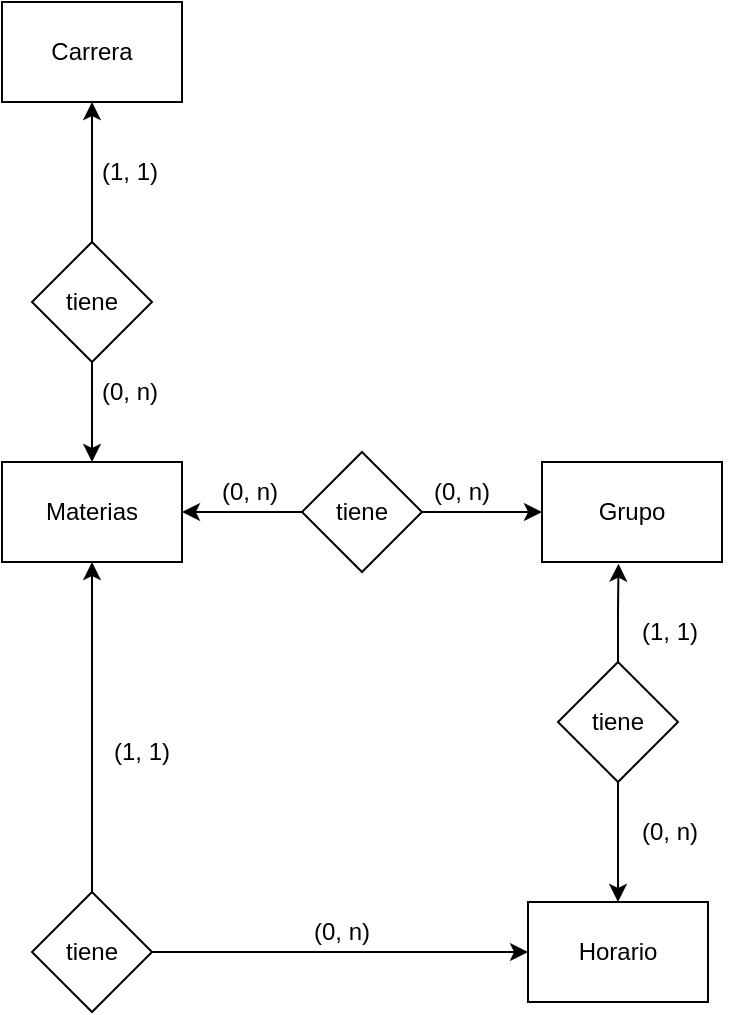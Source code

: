 <mxfile version="19.0.3" type="device"><diagram id="dOF8Ylt2jYgjSBvp6Paj" name="Página-1"><mxGraphModel dx="813" dy="494" grid="1" gridSize="10" guides="1" tooltips="1" connect="1" arrows="1" fold="1" page="1" pageScale="1" pageWidth="827" pageHeight="1169" math="0" shadow="0"><root><mxCell id="0"/><mxCell id="1" parent="0"/><mxCell id="eShNWsHpUpj-ZAUbC4du-1" value="Carrera" style="rounded=0;whiteSpace=wrap;html=1;" vertex="1" parent="1"><mxGeometry x="110" y="330" width="90" height="50" as="geometry"/></mxCell><mxCell id="eShNWsHpUpj-ZAUbC4du-2" value="Materias" style="rounded=0;whiteSpace=wrap;html=1;" vertex="1" parent="1"><mxGeometry x="110" y="560" width="90" height="50" as="geometry"/></mxCell><mxCell id="eShNWsHpUpj-ZAUbC4du-3" value="Horario" style="rounded=0;whiteSpace=wrap;html=1;" vertex="1" parent="1"><mxGeometry x="373" y="780" width="90" height="50" as="geometry"/></mxCell><mxCell id="eShNWsHpUpj-ZAUbC4du-4" value="Grupo" style="rounded=0;whiteSpace=wrap;html=1;" vertex="1" parent="1"><mxGeometry x="380" y="560" width="90" height="50" as="geometry"/></mxCell><mxCell id="eShNWsHpUpj-ZAUbC4du-15" style="edgeStyle=orthogonalEdgeStyle;rounded=0;orthogonalLoop=1;jettySize=auto;html=1;entryX=0.5;entryY=1;entryDx=0;entryDy=0;" edge="1" parent="1" source="eShNWsHpUpj-ZAUbC4du-5" target="eShNWsHpUpj-ZAUbC4du-1"><mxGeometry relative="1" as="geometry"/></mxCell><mxCell id="eShNWsHpUpj-ZAUbC4du-16" style="edgeStyle=orthogonalEdgeStyle;rounded=0;orthogonalLoop=1;jettySize=auto;html=1;entryX=0.5;entryY=0;entryDx=0;entryDy=0;" edge="1" parent="1" source="eShNWsHpUpj-ZAUbC4du-5" target="eShNWsHpUpj-ZAUbC4du-2"><mxGeometry relative="1" as="geometry"/></mxCell><mxCell id="eShNWsHpUpj-ZAUbC4du-5" value="tiene" style="rhombus;whiteSpace=wrap;html=1;" vertex="1" parent="1"><mxGeometry x="125" y="450" width="60" height="60" as="geometry"/></mxCell><mxCell id="eShNWsHpUpj-ZAUbC4du-8" value="(1, 1)" style="text;html=1;strokeColor=none;fillColor=none;align=center;verticalAlign=middle;whiteSpace=wrap;rounded=0;" vertex="1" parent="1"><mxGeometry x="144" y="400" width="60" height="30" as="geometry"/></mxCell><mxCell id="eShNWsHpUpj-ZAUbC4du-9" value="(0, n)" style="text;html=1;strokeColor=none;fillColor=none;align=center;verticalAlign=middle;whiteSpace=wrap;rounded=0;" vertex="1" parent="1"><mxGeometry x="144" y="510" width="60" height="30" as="geometry"/></mxCell><mxCell id="eShNWsHpUpj-ZAUbC4du-17" style="edgeStyle=orthogonalEdgeStyle;rounded=0;orthogonalLoop=1;jettySize=auto;html=1;entryX=1;entryY=0.5;entryDx=0;entryDy=0;" edge="1" parent="1" source="eShNWsHpUpj-ZAUbC4du-13" target="eShNWsHpUpj-ZAUbC4du-2"><mxGeometry relative="1" as="geometry"/></mxCell><mxCell id="eShNWsHpUpj-ZAUbC4du-18" style="edgeStyle=orthogonalEdgeStyle;rounded=0;orthogonalLoop=1;jettySize=auto;html=1;" edge="1" parent="1" source="eShNWsHpUpj-ZAUbC4du-13" target="eShNWsHpUpj-ZAUbC4du-4"><mxGeometry relative="1" as="geometry"/></mxCell><mxCell id="eShNWsHpUpj-ZAUbC4du-13" value="tiene" style="rhombus;whiteSpace=wrap;html=1;" vertex="1" parent="1"><mxGeometry x="260" y="555" width="60" height="60" as="geometry"/></mxCell><mxCell id="eShNWsHpUpj-ZAUbC4du-19" value="(0, n)" style="text;html=1;strokeColor=none;fillColor=none;align=center;verticalAlign=middle;whiteSpace=wrap;rounded=0;" vertex="1" parent="1"><mxGeometry x="204" y="560" width="60" height="30" as="geometry"/></mxCell><mxCell id="eShNWsHpUpj-ZAUbC4du-23" style="edgeStyle=orthogonalEdgeStyle;rounded=0;orthogonalLoop=1;jettySize=auto;html=1;" edge="1" parent="1" source="eShNWsHpUpj-ZAUbC4du-22" target="eShNWsHpUpj-ZAUbC4du-3"><mxGeometry relative="1" as="geometry"/></mxCell><mxCell id="eShNWsHpUpj-ZAUbC4du-24" style="edgeStyle=orthogonalEdgeStyle;rounded=0;orthogonalLoop=1;jettySize=auto;html=1;entryX=0.425;entryY=1.017;entryDx=0;entryDy=0;entryPerimeter=0;" edge="1" parent="1" source="eShNWsHpUpj-ZAUbC4du-22" target="eShNWsHpUpj-ZAUbC4du-4"><mxGeometry relative="1" as="geometry"/></mxCell><mxCell id="eShNWsHpUpj-ZAUbC4du-22" value="tiene" style="rhombus;whiteSpace=wrap;html=1;" vertex="1" parent="1"><mxGeometry x="388" y="660" width="60" height="60" as="geometry"/></mxCell><mxCell id="eShNWsHpUpj-ZAUbC4du-25" value="(0, n)" style="text;html=1;strokeColor=none;fillColor=none;align=center;verticalAlign=middle;whiteSpace=wrap;rounded=0;" vertex="1" parent="1"><mxGeometry x="310" y="560" width="60" height="30" as="geometry"/></mxCell><mxCell id="eShNWsHpUpj-ZAUbC4du-26" value="(1, 1)" style="text;html=1;strokeColor=none;fillColor=none;align=center;verticalAlign=middle;whiteSpace=wrap;rounded=0;" vertex="1" parent="1"><mxGeometry x="414" y="630" width="60" height="30" as="geometry"/></mxCell><mxCell id="eShNWsHpUpj-ZAUbC4du-29" style="edgeStyle=orthogonalEdgeStyle;rounded=0;orthogonalLoop=1;jettySize=auto;html=1;entryX=0;entryY=0.5;entryDx=0;entryDy=0;" edge="1" parent="1" source="eShNWsHpUpj-ZAUbC4du-28" target="eShNWsHpUpj-ZAUbC4du-3"><mxGeometry relative="1" as="geometry"/></mxCell><mxCell id="eShNWsHpUpj-ZAUbC4du-30" style="edgeStyle=orthogonalEdgeStyle;rounded=0;orthogonalLoop=1;jettySize=auto;html=1;entryX=0.5;entryY=1;entryDx=0;entryDy=0;" edge="1" parent="1" source="eShNWsHpUpj-ZAUbC4du-28" target="eShNWsHpUpj-ZAUbC4du-2"><mxGeometry relative="1" as="geometry"/></mxCell><mxCell id="eShNWsHpUpj-ZAUbC4du-28" value="tiene" style="rhombus;whiteSpace=wrap;html=1;" vertex="1" parent="1"><mxGeometry x="125" y="775" width="60" height="60" as="geometry"/></mxCell><mxCell id="eShNWsHpUpj-ZAUbC4du-31" value="(0, n)" style="text;html=1;strokeColor=none;fillColor=none;align=center;verticalAlign=middle;whiteSpace=wrap;rounded=0;" vertex="1" parent="1"><mxGeometry x="414" y="730" width="60" height="30" as="geometry"/></mxCell><mxCell id="eShNWsHpUpj-ZAUbC4du-32" value="(1, 1)" style="text;html=1;strokeColor=none;fillColor=none;align=center;verticalAlign=middle;whiteSpace=wrap;rounded=0;" vertex="1" parent="1"><mxGeometry x="150" y="690" width="60" height="30" as="geometry"/></mxCell><mxCell id="eShNWsHpUpj-ZAUbC4du-34" value="(0, n)" style="text;html=1;strokeColor=none;fillColor=none;align=center;verticalAlign=middle;whiteSpace=wrap;rounded=0;" vertex="1" parent="1"><mxGeometry x="250" y="780" width="60" height="30" as="geometry"/></mxCell></root></mxGraphModel></diagram></mxfile>